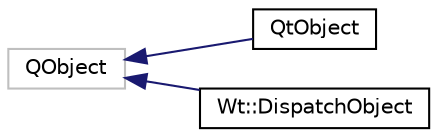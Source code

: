 digraph "Graphical Class Hierarchy"
{
 // LATEX_PDF_SIZE
  edge [fontname="Helvetica",fontsize="10",labelfontname="Helvetica",labelfontsize="10"];
  node [fontname="Helvetica",fontsize="10",shape=record];
  rankdir="LR";
  Node681 [label="QObject",height=0.2,width=0.4,color="grey75", fillcolor="white", style="filled",tooltip=" "];
  Node681 -> Node0 [dir="back",color="midnightblue",fontsize="10",style="solid",fontname="Helvetica"];
  Node0 [label="QtObject",height=0.2,width=0.4,color="black", fillcolor="white", style="filled",URL="$classQtObject.html",tooltip="A simple Qt object with sample signal and slot."];
  Node681 -> Node683 [dir="back",color="midnightblue",fontsize="10",style="solid",fontname="Helvetica"];
  Node683 [label="Wt::DispatchObject",height=0.2,width=0.4,color="black", fillcolor="white", style="filled",URL="$classWt_1_1DispatchObject.html",tooltip=" "];
}
